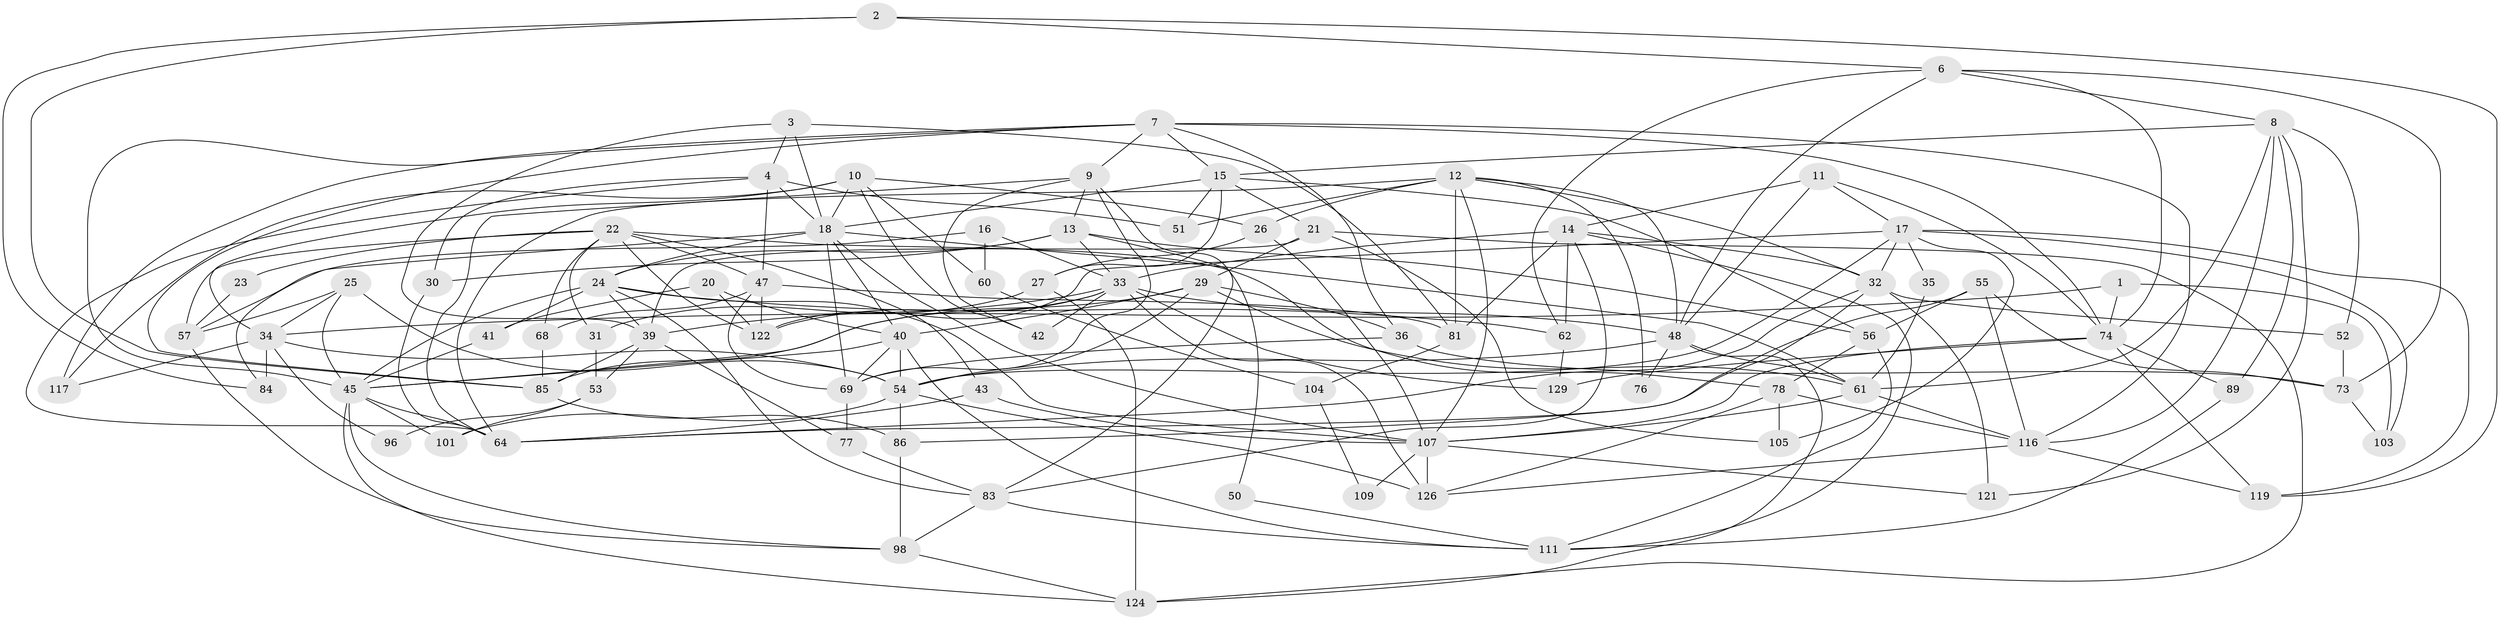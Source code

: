 // original degree distribution, {3: 0.2868217054263566, 4: 0.2868217054263566, 5: 0.17829457364341086, 2: 0.10852713178294573, 6: 0.10077519379844961, 7: 0.031007751937984496, 8: 0.007751937984496124}
// Generated by graph-tools (version 1.1) at 2025/11/02/27/25 16:11:21]
// undirected, 83 vertices, 209 edges
graph export_dot {
graph [start="1"]
  node [color=gray90,style=filled];
  1 [super="+58"];
  2 [super="+72"];
  3 [super="+19"];
  4 [super="+5"];
  6 [super="+38"];
  7 [super="+80"];
  8 [super="+88"];
  9;
  10 [super="+44"];
  11;
  12 [super="+94"];
  13 [super="+49"];
  14 [super="+37"];
  15 [super="+70"];
  16;
  17 [super="+66"];
  18 [super="+63"];
  20 [super="+71"];
  21 [super="+75"];
  22 [super="+115"];
  23;
  24 [super="+28"];
  25;
  26;
  27 [super="+112"];
  29;
  30 [super="+46"];
  31;
  32 [super="+67"];
  33 [super="+87"];
  34 [super="+59"];
  35;
  36;
  39 [super="+123"];
  40 [super="+93"];
  41;
  42;
  43;
  45 [super="+82"];
  47 [super="+128"];
  48 [super="+79"];
  50;
  51;
  52;
  53;
  54 [super="+102"];
  55;
  56 [super="+100"];
  57 [super="+90"];
  60;
  61 [super="+65"];
  62;
  64 [super="+91"];
  68;
  69 [super="+120"];
  73 [super="+110"];
  74 [super="+108"];
  76;
  77;
  78 [super="+92"];
  81 [super="+95"];
  83 [super="+118"];
  84;
  85 [super="+99"];
  86 [super="+97"];
  89;
  96;
  98 [super="+106"];
  101;
  103;
  104;
  105;
  107 [super="+114"];
  109;
  111 [super="+113"];
  116 [super="+127"];
  117;
  119;
  121;
  122 [super="+125"];
  124;
  126;
  129;
  1 -- 103;
  1 -- 34;
  1 -- 74;
  2 -- 119;
  2 -- 84;
  2 -- 85;
  2 -- 6;
  3 -- 18;
  3 -- 81;
  3 -- 39;
  3 -- 4;
  4 -- 51;
  4 -- 30;
  4 -- 47;
  4 -- 64;
  4 -- 18;
  6 -- 48;
  6 -- 8;
  6 -- 73;
  6 -- 74;
  6 -- 62;
  7 -- 116;
  7 -- 36;
  7 -- 85;
  7 -- 117;
  7 -- 9;
  7 -- 74;
  7 -- 45;
  7 -- 15;
  8 -- 15;
  8 -- 52;
  8 -- 89;
  8 -- 121;
  8 -- 61;
  8 -- 116;
  9 -- 64;
  9 -- 13;
  9 -- 42;
  9 -- 69;
  9 -- 83;
  10 -- 18;
  10 -- 26;
  10 -- 117;
  10 -- 34;
  10 -- 42;
  10 -- 60;
  11 -- 48;
  11 -- 74;
  11 -- 17;
  11 -- 14;
  12 -- 51;
  12 -- 64;
  12 -- 48;
  12 -- 81;
  12 -- 26;
  12 -- 76;
  12 -- 107;
  12 -- 32;
  13 -- 24;
  13 -- 33;
  13 -- 50;
  13 -- 56;
  13 -- 30;
  14 -- 62;
  14 -- 111;
  14 -- 81;
  14 -- 32;
  14 -- 83;
  14 -- 33;
  15 -- 18;
  15 -- 56;
  15 -- 21;
  15 -- 27;
  15 -- 51;
  16 -- 33;
  16 -- 57;
  16 -- 60;
  17 -- 119;
  17 -- 103;
  17 -- 105;
  17 -- 32;
  17 -- 35;
  17 -- 54;
  17 -- 122;
  18 -- 84;
  18 -- 24;
  18 -- 107;
  18 -- 69;
  18 -- 40;
  18 -- 61;
  20 -- 40;
  20 -- 41;
  20 -- 122;
  21 -- 29;
  21 -- 39;
  21 -- 105;
  21 -- 124;
  22 -- 68;
  22 -- 43;
  22 -- 23;
  22 -- 47;
  22 -- 57;
  22 -- 31;
  22 -- 78;
  22 -- 122;
  23 -- 57;
  24 -- 45;
  24 -- 41;
  24 -- 62;
  24 -- 107;
  24 -- 83;
  24 -- 39;
  25 -- 45;
  25 -- 34;
  25 -- 57;
  25 -- 54;
  26 -- 107;
  26 -- 27;
  27 -- 124;
  27 -- 31;
  29 -- 40;
  29 -- 36;
  29 -- 45;
  29 -- 54;
  29 -- 61;
  30 -- 64;
  31 -- 53;
  32 -- 64;
  32 -- 86;
  32 -- 52;
  32 -- 121;
  33 -- 129;
  33 -- 85;
  33 -- 48;
  33 -- 39;
  33 -- 42;
  33 -- 126;
  33 -- 122;
  34 -- 84;
  34 -- 96;
  34 -- 117;
  34 -- 54;
  35 -- 61;
  36 -- 73;
  36 -- 69;
  39 -- 53;
  39 -- 77;
  39 -- 85;
  40 -- 45;
  40 -- 54;
  40 -- 69;
  40 -- 111;
  41 -- 45;
  43 -- 64;
  43 -- 107;
  45 -- 98;
  45 -- 101;
  45 -- 124;
  45 -- 64;
  47 -- 68;
  47 -- 81;
  47 -- 122;
  47 -- 69;
  48 -- 54;
  48 -- 124;
  48 -- 76;
  48 -- 61;
  50 -- 111;
  52 -- 73;
  53 -- 101;
  53 -- 96;
  54 -- 126;
  54 -- 101;
  54 -- 86;
  55 -- 73;
  55 -- 116;
  55 -- 64;
  55 -- 56;
  56 -- 78;
  56 -- 111;
  57 -- 98;
  60 -- 104;
  61 -- 116 [weight=2];
  61 -- 107;
  62 -- 129;
  68 -- 85;
  69 -- 77;
  73 -- 103;
  74 -- 129;
  74 -- 119;
  74 -- 89;
  74 -- 107;
  77 -- 83;
  78 -- 126;
  78 -- 105;
  78 -- 116;
  81 -- 104;
  83 -- 111;
  83 -- 98;
  85 -- 86;
  86 -- 98;
  89 -- 111;
  98 -- 124;
  104 -- 109;
  107 -- 121;
  107 -- 109;
  107 -- 126;
  116 -- 119;
  116 -- 126;
}
